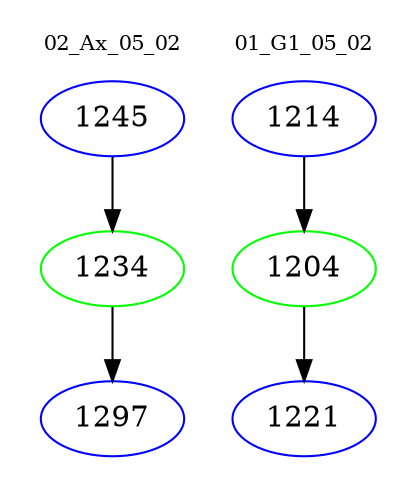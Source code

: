 digraph{
subgraph cluster_0 {
color = white
label = "02_Ax_05_02";
fontsize=10;
T0_1245 [label="1245", color="blue"]
T0_1245 -> T0_1234 [color="black"]
T0_1234 [label="1234", color="green"]
T0_1234 -> T0_1297 [color="black"]
T0_1297 [label="1297", color="blue"]
}
subgraph cluster_1 {
color = white
label = "01_G1_05_02";
fontsize=10;
T1_1214 [label="1214", color="blue"]
T1_1214 -> T1_1204 [color="black"]
T1_1204 [label="1204", color="green"]
T1_1204 -> T1_1221 [color="black"]
T1_1221 [label="1221", color="blue"]
}
}
